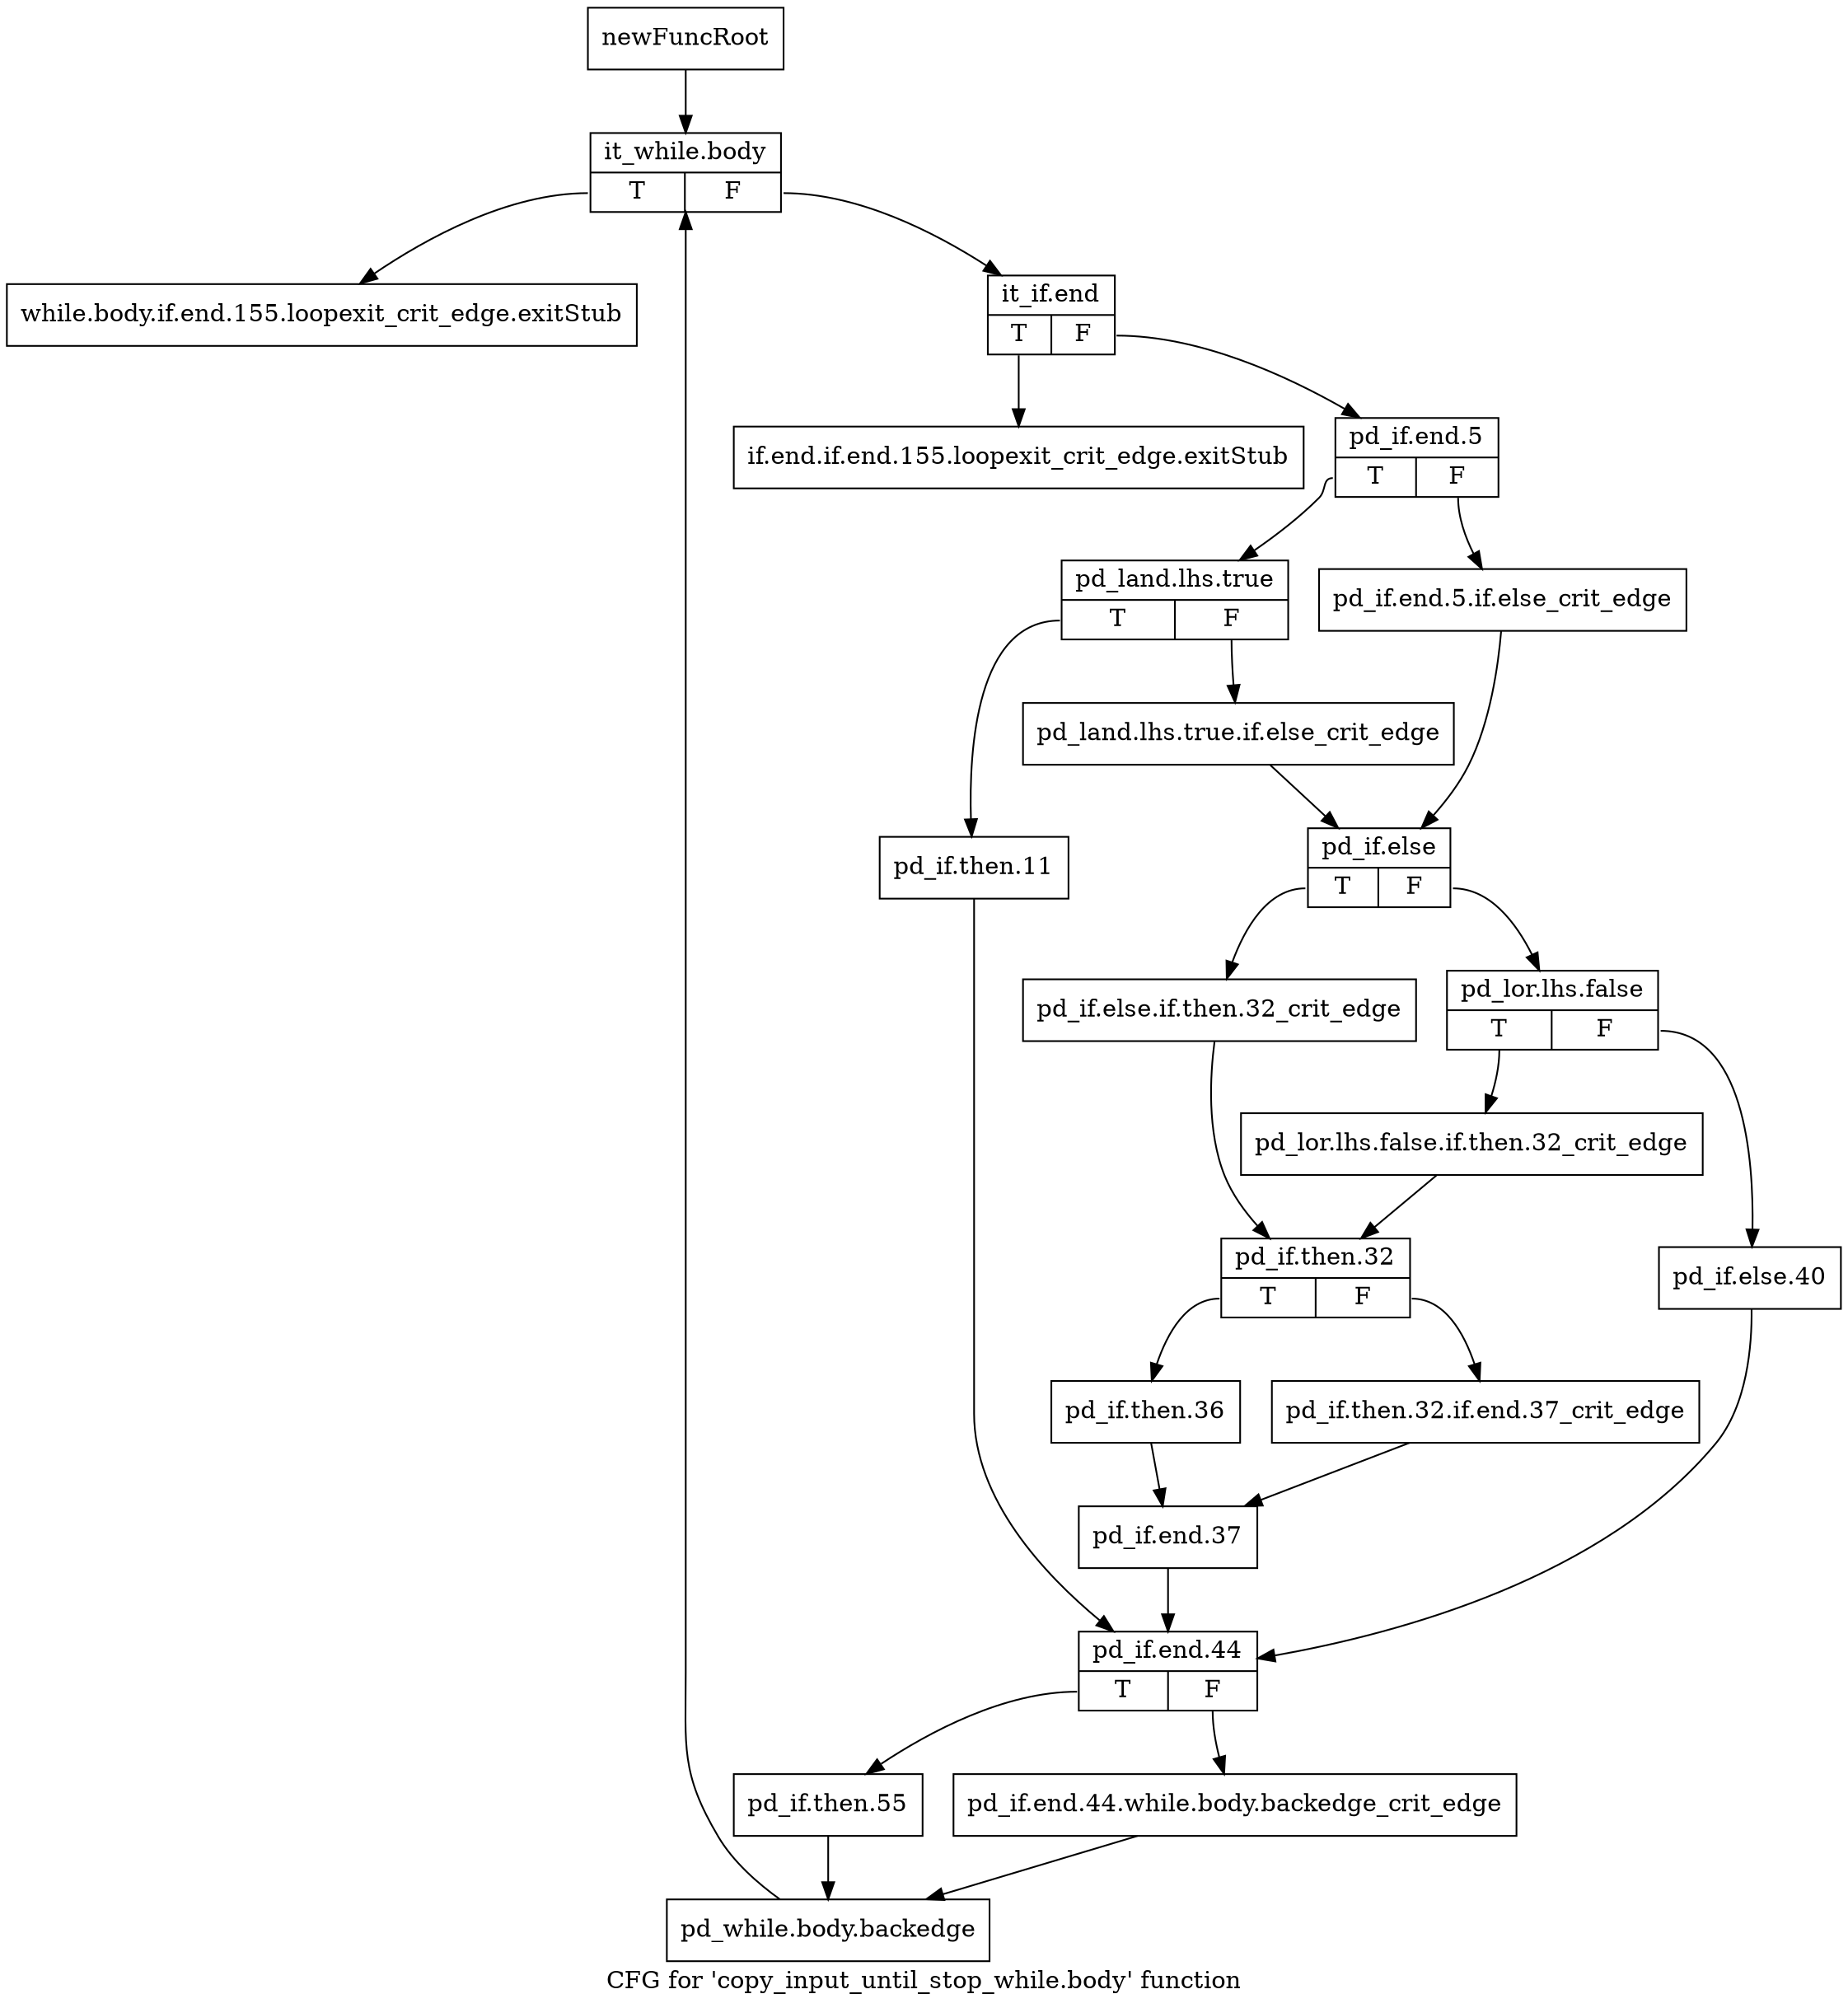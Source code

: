 digraph "CFG for 'copy_input_until_stop_while.body' function" {
	label="CFG for 'copy_input_until_stop_while.body' function";

	Node0x1822440 [shape=record,label="{newFuncRoot}"];
	Node0x1822440 -> Node0x1887ef0;
	Node0x1887e50 [shape=record,label="{while.body.if.end.155.loopexit_crit_edge.exitStub}"];
	Node0x1887ea0 [shape=record,label="{if.end.if.end.155.loopexit_crit_edge.exitStub}"];
	Node0x1887ef0 [shape=record,label="{it_while.body|{<s0>T|<s1>F}}"];
	Node0x1887ef0:s0 -> Node0x1887e50;
	Node0x1887ef0:s1 -> Node0x1887f40;
	Node0x1887f40 [shape=record,label="{it_if.end|{<s0>T|<s1>F}}"];
	Node0x1887f40:s0 -> Node0x1887ea0;
	Node0x1887f40:s1 -> Node0x1887f90;
	Node0x1887f90 [shape=record,label="{pd_if.end.5|{<s0>T|<s1>F}}"];
	Node0x1887f90:s0 -> Node0x1888030;
	Node0x1887f90:s1 -> Node0x1887fe0;
	Node0x1887fe0 [shape=record,label="{pd_if.end.5.if.else_crit_edge}"];
	Node0x1887fe0 -> Node0x18880d0;
	Node0x1888030 [shape=record,label="{pd_land.lhs.true|{<s0>T|<s1>F}}"];
	Node0x1888030:s0 -> Node0x18883a0;
	Node0x1888030:s1 -> Node0x1888080;
	Node0x1888080 [shape=record,label="{pd_land.lhs.true.if.else_crit_edge}"];
	Node0x1888080 -> Node0x18880d0;
	Node0x18880d0 [shape=record,label="{pd_if.else|{<s0>T|<s1>F}}"];
	Node0x18880d0:s0 -> Node0x1888210;
	Node0x18880d0:s1 -> Node0x1888120;
	Node0x1888120 [shape=record,label="{pd_lor.lhs.false|{<s0>T|<s1>F}}"];
	Node0x1888120:s0 -> Node0x18881c0;
	Node0x1888120:s1 -> Node0x1888170;
	Node0x1888170 [shape=record,label="{pd_if.else.40}"];
	Node0x1888170 -> Node0x18883f0;
	Node0x18881c0 [shape=record,label="{pd_lor.lhs.false.if.then.32_crit_edge}"];
	Node0x18881c0 -> Node0x1888260;
	Node0x1888210 [shape=record,label="{pd_if.else.if.then.32_crit_edge}"];
	Node0x1888210 -> Node0x1888260;
	Node0x1888260 [shape=record,label="{pd_if.then.32|{<s0>T|<s1>F}}"];
	Node0x1888260:s0 -> Node0x1888300;
	Node0x1888260:s1 -> Node0x18882b0;
	Node0x18882b0 [shape=record,label="{pd_if.then.32.if.end.37_crit_edge}"];
	Node0x18882b0 -> Node0x1888350;
	Node0x1888300 [shape=record,label="{pd_if.then.36}"];
	Node0x1888300 -> Node0x1888350;
	Node0x1888350 [shape=record,label="{pd_if.end.37}"];
	Node0x1888350 -> Node0x18883f0;
	Node0x18883a0 [shape=record,label="{pd_if.then.11}"];
	Node0x18883a0 -> Node0x18883f0;
	Node0x18883f0 [shape=record,label="{pd_if.end.44|{<s0>T|<s1>F}}"];
	Node0x18883f0:s0 -> Node0x1888490;
	Node0x18883f0:s1 -> Node0x1888440;
	Node0x1888440 [shape=record,label="{pd_if.end.44.while.body.backedge_crit_edge}"];
	Node0x1888440 -> Node0x18884e0;
	Node0x1888490 [shape=record,label="{pd_if.then.55}"];
	Node0x1888490 -> Node0x18884e0;
	Node0x18884e0 [shape=record,label="{pd_while.body.backedge}"];
	Node0x18884e0 -> Node0x1887ef0;
}
